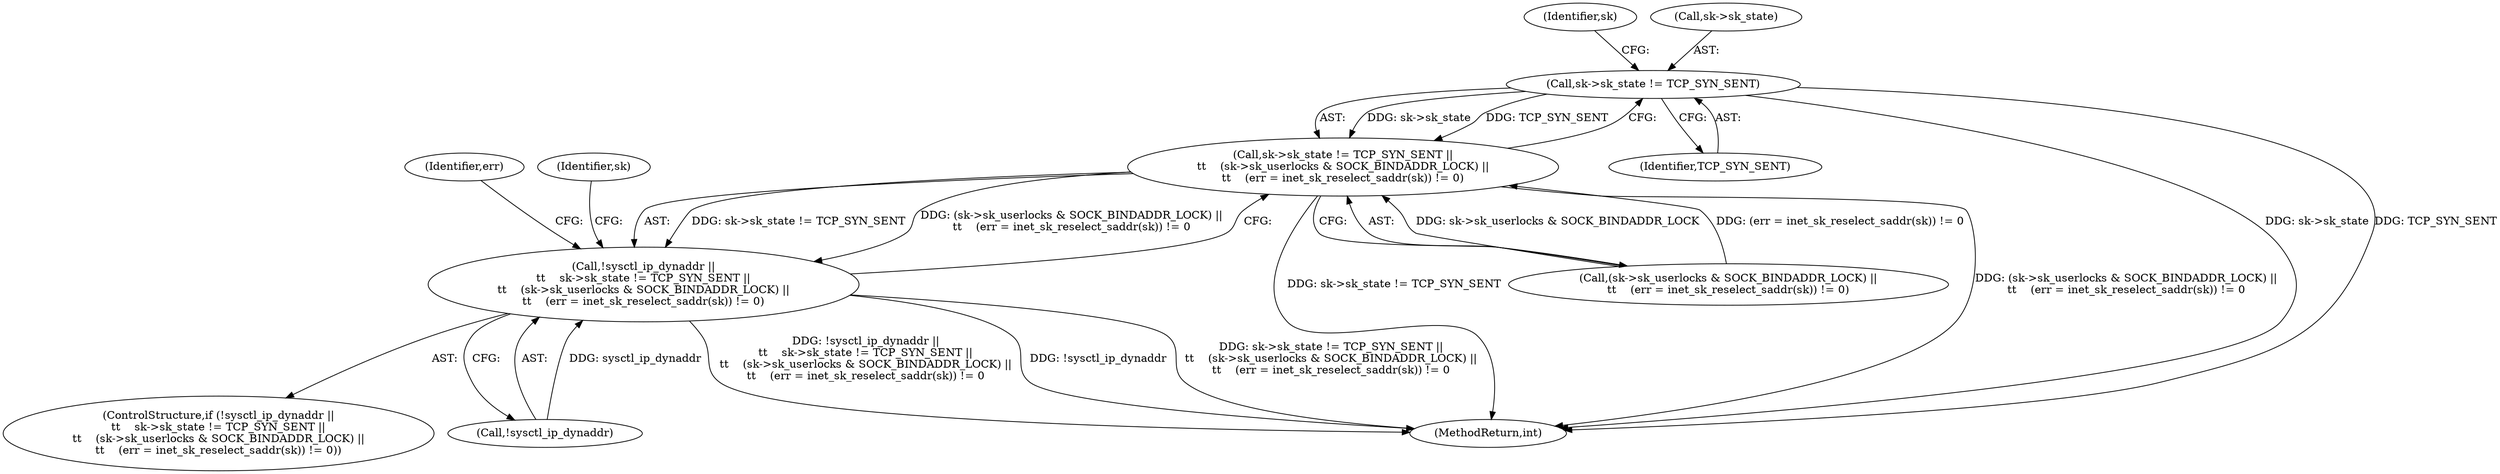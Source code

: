 digraph "0_linux_f6d8bd051c391c1c0458a30b2a7abcd939329259_2@pointer" {
"1000209" [label="(Call,sk->sk_state != TCP_SYN_SENT)"];
"1000208" [label="(Call,sk->sk_state != TCP_SYN_SENT ||\n\t\t    (sk->sk_userlocks & SOCK_BINDADDR_LOCK) ||\n\t\t    (err = inet_sk_reselect_saddr(sk)) != 0)"];
"1000205" [label="(Call,!sysctl_ip_dynaddr ||\n\t\t    sk->sk_state != TCP_SYN_SENT ||\n\t\t    (sk->sk_userlocks & SOCK_BINDADDR_LOCK) ||\n\t\t    (err = inet_sk_reselect_saddr(sk)) != 0)"];
"1000213" [label="(Identifier,TCP_SYN_SENT)"];
"1000217" [label="(Identifier,sk)"];
"1000205" [label="(Call,!sysctl_ip_dynaddr ||\n\t\t    sk->sk_state != TCP_SYN_SENT ||\n\t\t    (sk->sk_userlocks & SOCK_BINDADDR_LOCK) ||\n\t\t    (err = inet_sk_reselect_saddr(sk)) != 0)"];
"1000206" [label="(Call,!sysctl_ip_dynaddr)"];
"1000233" [label="(Identifier,err)"];
"1000204" [label="(ControlStructure,if (!sysctl_ip_dynaddr ||\n\t\t    sk->sk_state != TCP_SYN_SENT ||\n\t\t    (sk->sk_userlocks & SOCK_BINDADDR_LOCK) ||\n\t\t    (err = inet_sk_reselect_saddr(sk)) != 0))"];
"1000210" [label="(Call,sk->sk_state)"];
"1000214" [label="(Call,(sk->sk_userlocks & SOCK_BINDADDR_LOCK) ||\n\t\t    (err = inet_sk_reselect_saddr(sk)) != 0)"];
"1000209" [label="(Call,sk->sk_state != TCP_SYN_SENT)"];
"1000228" [label="(Identifier,sk)"];
"1000234" [label="(MethodReturn,int)"];
"1000208" [label="(Call,sk->sk_state != TCP_SYN_SENT ||\n\t\t    (sk->sk_userlocks & SOCK_BINDADDR_LOCK) ||\n\t\t    (err = inet_sk_reselect_saddr(sk)) != 0)"];
"1000209" -> "1000208"  [label="AST: "];
"1000209" -> "1000213"  [label="CFG: "];
"1000210" -> "1000209"  [label="AST: "];
"1000213" -> "1000209"  [label="AST: "];
"1000217" -> "1000209"  [label="CFG: "];
"1000208" -> "1000209"  [label="CFG: "];
"1000209" -> "1000234"  [label="DDG: sk->sk_state"];
"1000209" -> "1000234"  [label="DDG: TCP_SYN_SENT"];
"1000209" -> "1000208"  [label="DDG: sk->sk_state"];
"1000209" -> "1000208"  [label="DDG: TCP_SYN_SENT"];
"1000208" -> "1000205"  [label="AST: "];
"1000208" -> "1000214"  [label="CFG: "];
"1000214" -> "1000208"  [label="AST: "];
"1000205" -> "1000208"  [label="CFG: "];
"1000208" -> "1000234"  [label="DDG: sk->sk_state != TCP_SYN_SENT"];
"1000208" -> "1000234"  [label="DDG: (sk->sk_userlocks & SOCK_BINDADDR_LOCK) ||\n\t\t    (err = inet_sk_reselect_saddr(sk)) != 0"];
"1000208" -> "1000205"  [label="DDG: sk->sk_state != TCP_SYN_SENT"];
"1000208" -> "1000205"  [label="DDG: (sk->sk_userlocks & SOCK_BINDADDR_LOCK) ||\n\t\t    (err = inet_sk_reselect_saddr(sk)) != 0"];
"1000214" -> "1000208"  [label="DDG: sk->sk_userlocks & SOCK_BINDADDR_LOCK"];
"1000214" -> "1000208"  [label="DDG: (err = inet_sk_reselect_saddr(sk)) != 0"];
"1000205" -> "1000204"  [label="AST: "];
"1000205" -> "1000206"  [label="CFG: "];
"1000206" -> "1000205"  [label="AST: "];
"1000228" -> "1000205"  [label="CFG: "];
"1000233" -> "1000205"  [label="CFG: "];
"1000205" -> "1000234"  [label="DDG: !sysctl_ip_dynaddr ||\n\t\t    sk->sk_state != TCP_SYN_SENT ||\n\t\t    (sk->sk_userlocks & SOCK_BINDADDR_LOCK) ||\n\t\t    (err = inet_sk_reselect_saddr(sk)) != 0"];
"1000205" -> "1000234"  [label="DDG: !sysctl_ip_dynaddr"];
"1000205" -> "1000234"  [label="DDG: sk->sk_state != TCP_SYN_SENT ||\n\t\t    (sk->sk_userlocks & SOCK_BINDADDR_LOCK) ||\n\t\t    (err = inet_sk_reselect_saddr(sk)) != 0"];
"1000206" -> "1000205"  [label="DDG: sysctl_ip_dynaddr"];
}
